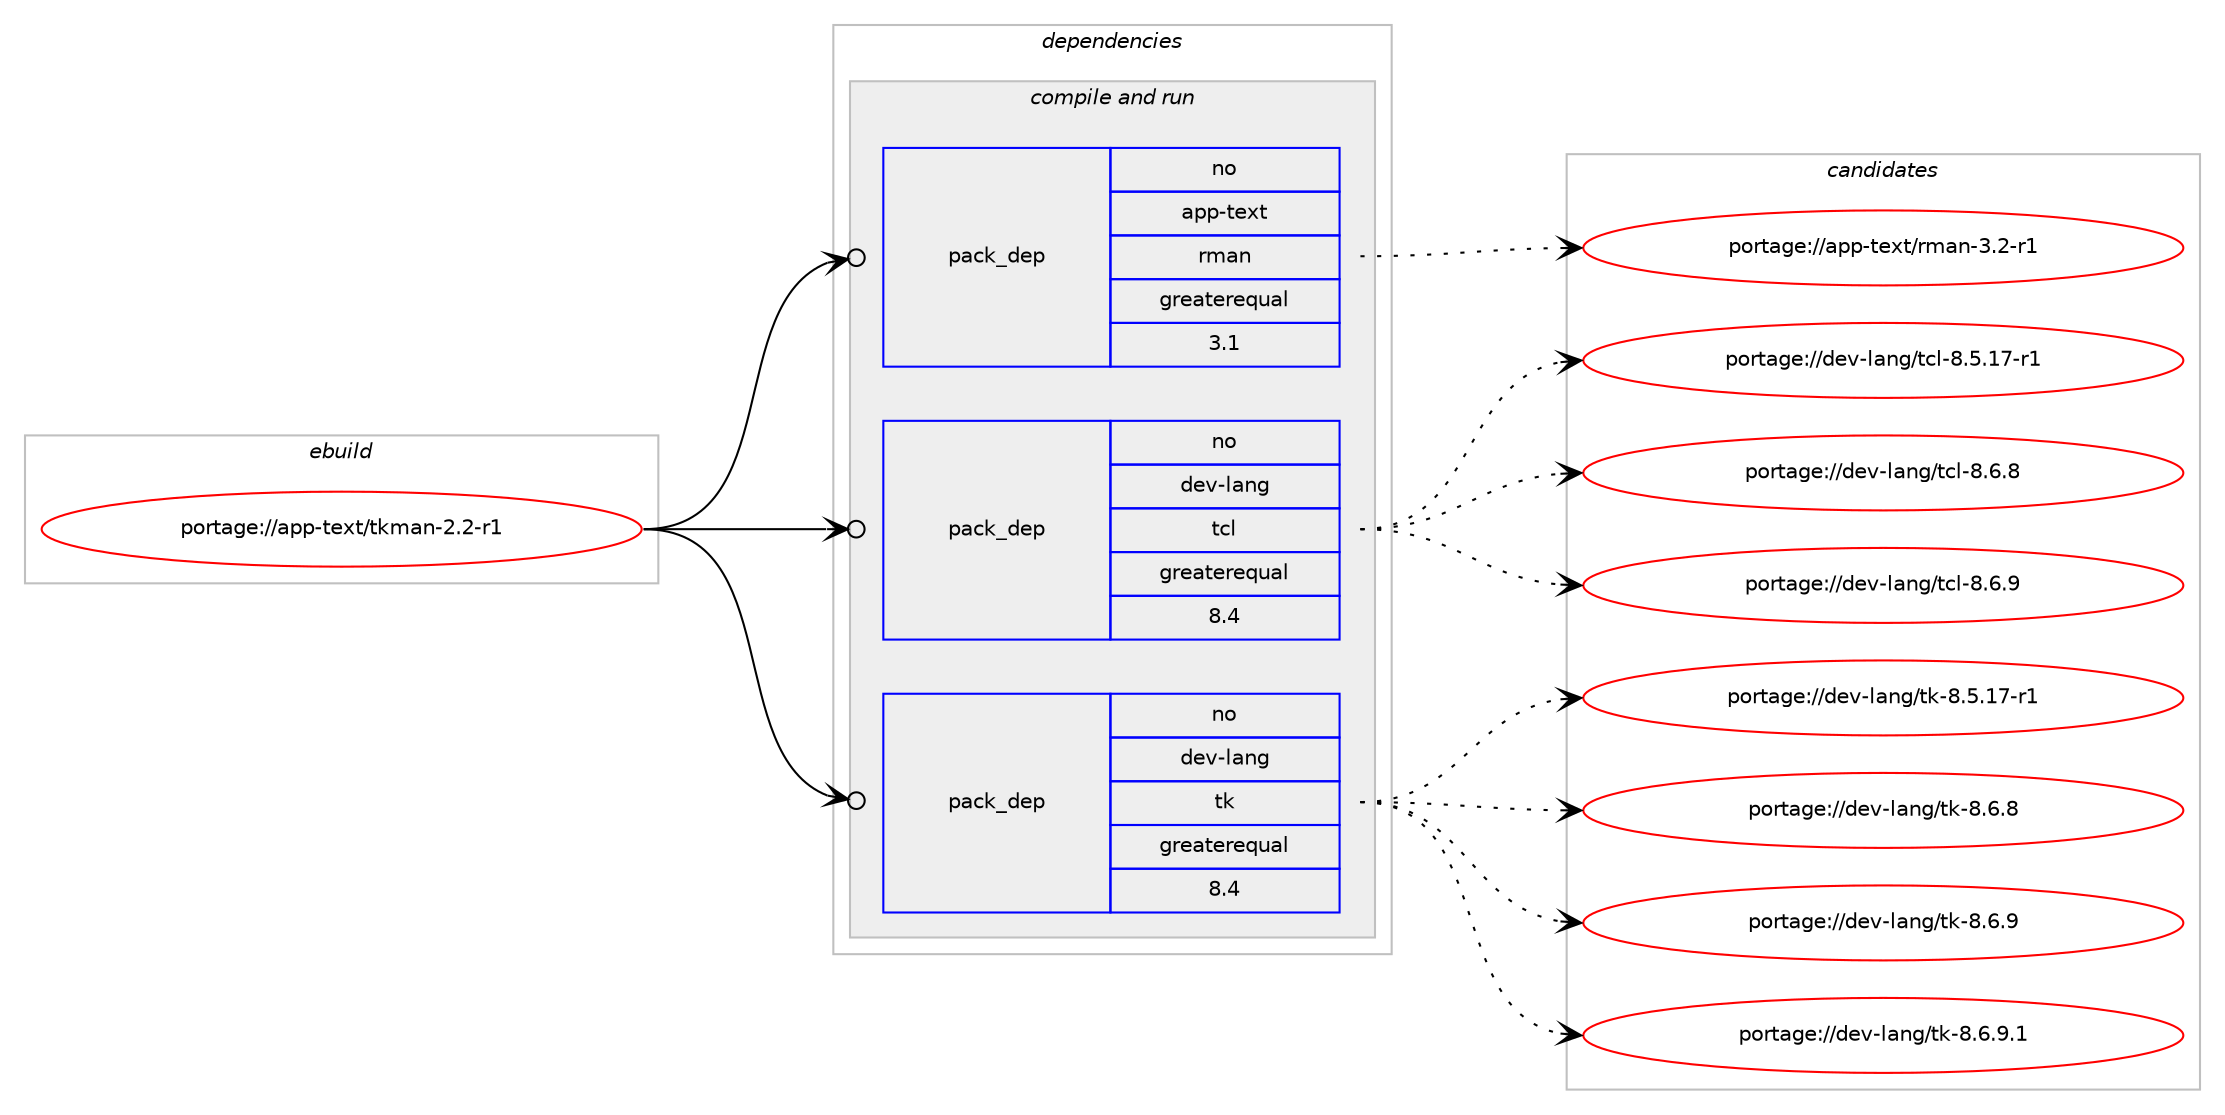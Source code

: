 digraph prolog {

# *************
# Graph options
# *************

newrank=true;
concentrate=true;
compound=true;
graph [rankdir=LR,fontname=Helvetica,fontsize=10,ranksep=1.5];#, ranksep=2.5, nodesep=0.2];
edge  [arrowhead=vee];
node  [fontname=Helvetica,fontsize=10];

# **********
# The ebuild
# **********

subgraph cluster_leftcol {
color=gray;
rank=same;
label=<<i>ebuild</i>>;
id [label="portage://app-text/tkman-2.2-r1", color=red, width=4, href="../app-text/tkman-2.2-r1.svg"];
}

# ****************
# The dependencies
# ****************

subgraph cluster_midcol {
color=gray;
label=<<i>dependencies</i>>;
subgraph cluster_compile {
fillcolor="#eeeeee";
style=filled;
label=<<i>compile</i>>;
}
subgraph cluster_compileandrun {
fillcolor="#eeeeee";
style=filled;
label=<<i>compile and run</i>>;
subgraph pack35902 {
dependency48266 [label=<<TABLE BORDER="0" CELLBORDER="1" CELLSPACING="0" CELLPADDING="4" WIDTH="220"><TR><TD ROWSPAN="6" CELLPADDING="30">pack_dep</TD></TR><TR><TD WIDTH="110">no</TD></TR><TR><TD>app-text</TD></TR><TR><TD>rman</TD></TR><TR><TD>greaterequal</TD></TR><TR><TD>3.1</TD></TR></TABLE>>, shape=none, color=blue];
}
id:e -> dependency48266:w [weight=20,style="solid",arrowhead="odotvee"];
subgraph pack35903 {
dependency48267 [label=<<TABLE BORDER="0" CELLBORDER="1" CELLSPACING="0" CELLPADDING="4" WIDTH="220"><TR><TD ROWSPAN="6" CELLPADDING="30">pack_dep</TD></TR><TR><TD WIDTH="110">no</TD></TR><TR><TD>dev-lang</TD></TR><TR><TD>tcl</TD></TR><TR><TD>greaterequal</TD></TR><TR><TD>8.4</TD></TR></TABLE>>, shape=none, color=blue];
}
id:e -> dependency48267:w [weight=20,style="solid",arrowhead="odotvee"];
subgraph pack35904 {
dependency48268 [label=<<TABLE BORDER="0" CELLBORDER="1" CELLSPACING="0" CELLPADDING="4" WIDTH="220"><TR><TD ROWSPAN="6" CELLPADDING="30">pack_dep</TD></TR><TR><TD WIDTH="110">no</TD></TR><TR><TD>dev-lang</TD></TR><TR><TD>tk</TD></TR><TR><TD>greaterequal</TD></TR><TR><TD>8.4</TD></TR></TABLE>>, shape=none, color=blue];
}
id:e -> dependency48268:w [weight=20,style="solid",arrowhead="odotvee"];
}
subgraph cluster_run {
fillcolor="#eeeeee";
style=filled;
label=<<i>run</i>>;
}
}

# **************
# The candidates
# **************

subgraph cluster_choices {
rank=same;
color=gray;
label=<<i>candidates</i>>;

subgraph choice35902 {
color=black;
nodesep=1;
choiceportage97112112451161011201164711410997110455146504511449 [label="portage://app-text/rman-3.2-r1", color=red, width=4,href="../app-text/rman-3.2-r1.svg"];
dependency48266:e -> choiceportage97112112451161011201164711410997110455146504511449:w [style=dotted,weight="100"];
}
subgraph choice35903 {
color=black;
nodesep=1;
choiceportage10010111845108971101034711699108455646534649554511449 [label="portage://dev-lang/tcl-8.5.17-r1", color=red, width=4,href="../dev-lang/tcl-8.5.17-r1.svg"];
choiceportage10010111845108971101034711699108455646544656 [label="portage://dev-lang/tcl-8.6.8", color=red, width=4,href="../dev-lang/tcl-8.6.8.svg"];
choiceportage10010111845108971101034711699108455646544657 [label="portage://dev-lang/tcl-8.6.9", color=red, width=4,href="../dev-lang/tcl-8.6.9.svg"];
dependency48267:e -> choiceportage10010111845108971101034711699108455646534649554511449:w [style=dotted,weight="100"];
dependency48267:e -> choiceportage10010111845108971101034711699108455646544656:w [style=dotted,weight="100"];
dependency48267:e -> choiceportage10010111845108971101034711699108455646544657:w [style=dotted,weight="100"];
}
subgraph choice35904 {
color=black;
nodesep=1;
choiceportage100101118451089711010347116107455646534649554511449 [label="portage://dev-lang/tk-8.5.17-r1", color=red, width=4,href="../dev-lang/tk-8.5.17-r1.svg"];
choiceportage100101118451089711010347116107455646544656 [label="portage://dev-lang/tk-8.6.8", color=red, width=4,href="../dev-lang/tk-8.6.8.svg"];
choiceportage100101118451089711010347116107455646544657 [label="portage://dev-lang/tk-8.6.9", color=red, width=4,href="../dev-lang/tk-8.6.9.svg"];
choiceportage1001011184510897110103471161074556465446574649 [label="portage://dev-lang/tk-8.6.9.1", color=red, width=4,href="../dev-lang/tk-8.6.9.1.svg"];
dependency48268:e -> choiceportage100101118451089711010347116107455646534649554511449:w [style=dotted,weight="100"];
dependency48268:e -> choiceportage100101118451089711010347116107455646544656:w [style=dotted,weight="100"];
dependency48268:e -> choiceportage100101118451089711010347116107455646544657:w [style=dotted,weight="100"];
dependency48268:e -> choiceportage1001011184510897110103471161074556465446574649:w [style=dotted,weight="100"];
}
}

}
